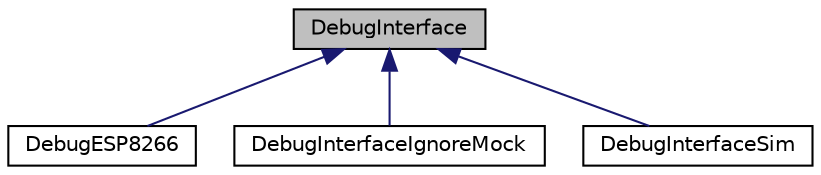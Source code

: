 digraph "DebugInterface"
{
 // INTERACTIVE_SVG=YES
  edge [fontname="Helvetica",fontsize="10",labelfontname="Helvetica",labelfontsize="10"];
  node [fontname="Helvetica",fontsize="10",shape=record];
  Node0 [label="DebugInterface",height=0.2,width=0.4,color="black", fillcolor="grey75", style="filled", fontcolor="black"];
  Node0 -> Node1 [dir="back",color="midnightblue",fontsize="10",style="solid",fontname="Helvetica"];
  Node1 [label="DebugESP8266",height=0.2,width=0.4,color="black", fillcolor="white", style="filled",URL="$d1/d72/class_debug_e_s_p8266.html"];
  Node0 -> Node2 [dir="back",color="midnightblue",fontsize="10",style="solid",fontname="Helvetica"];
  Node2 [label="DebugInterfaceIgnoreMock",height=0.2,width=0.4,color="black", fillcolor="white", style="filled",URL="$da/d43/class_debug_interface_ignore_mock.html",tooltip="Simple no-op debug interface. "];
  Node0 -> Node3 [dir="back",color="midnightblue",fontsize="10",style="solid",fontname="Helvetica"];
  Node3 [label="DebugInterfaceSim",height=0.2,width=0.4,color="black", fillcolor="white", style="filled",URL="$d9/d91/class_debug_interface_sim.html"];
}
